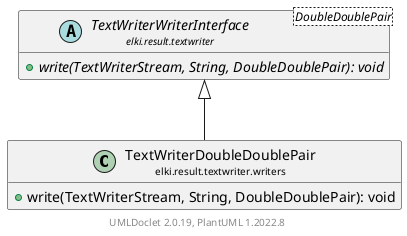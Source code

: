 @startuml
    remove .*\.(Instance|Par|Parameterizer|Factory)$
    set namespaceSeparator none
    hide empty fields
    hide empty methods

    class "<size:14>TextWriterDoubleDoublePair\n<size:10>elki.result.textwriter.writers" as elki.result.textwriter.writers.TextWriterDoubleDoublePair [[TextWriterDoubleDoublePair.html]] {
        +write(TextWriterStream, String, DoubleDoublePair): void
    }

    abstract class "<size:14>TextWriterWriterInterface\n<size:10>elki.result.textwriter" as elki.result.textwriter.TextWriterWriterInterface<DoubleDoublePair> [[../TextWriterWriterInterface.html]] {
        {abstract} +write(TextWriterStream, String, DoubleDoublePair): void
    }

    elki.result.textwriter.TextWriterWriterInterface <|-- elki.result.textwriter.writers.TextWriterDoubleDoublePair

    center footer UMLDoclet 2.0.19, PlantUML 1.2022.8
@enduml
